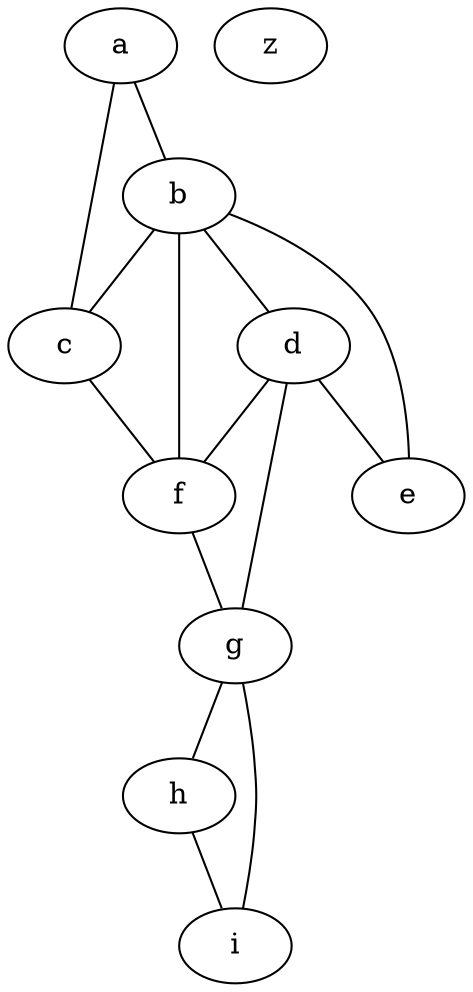 strict graph G {
  1 [ label="a" ];
  2 [ label="b" ];
  3 [ label="c" ];
  4 [ label="d" ];
  5 [ label="e" ];
  6 [ label="f" ];
  7 [ label="g" ];
  8 [ label="h" ];
  9 [ label="i" ];
  10 [ label="z" ];
  1 -- 2;
  1 -- 3;
  2 -- 3;
  2 -- 4;
  2 -- 5;
  4 -- 5;
  2 -- 6;
  3 -- 6;
  7 -- 8;
  7 -- 9;
  8 -- 9;
  4 -- 6;
  4 -- 7;
  6 -- 7;
}
